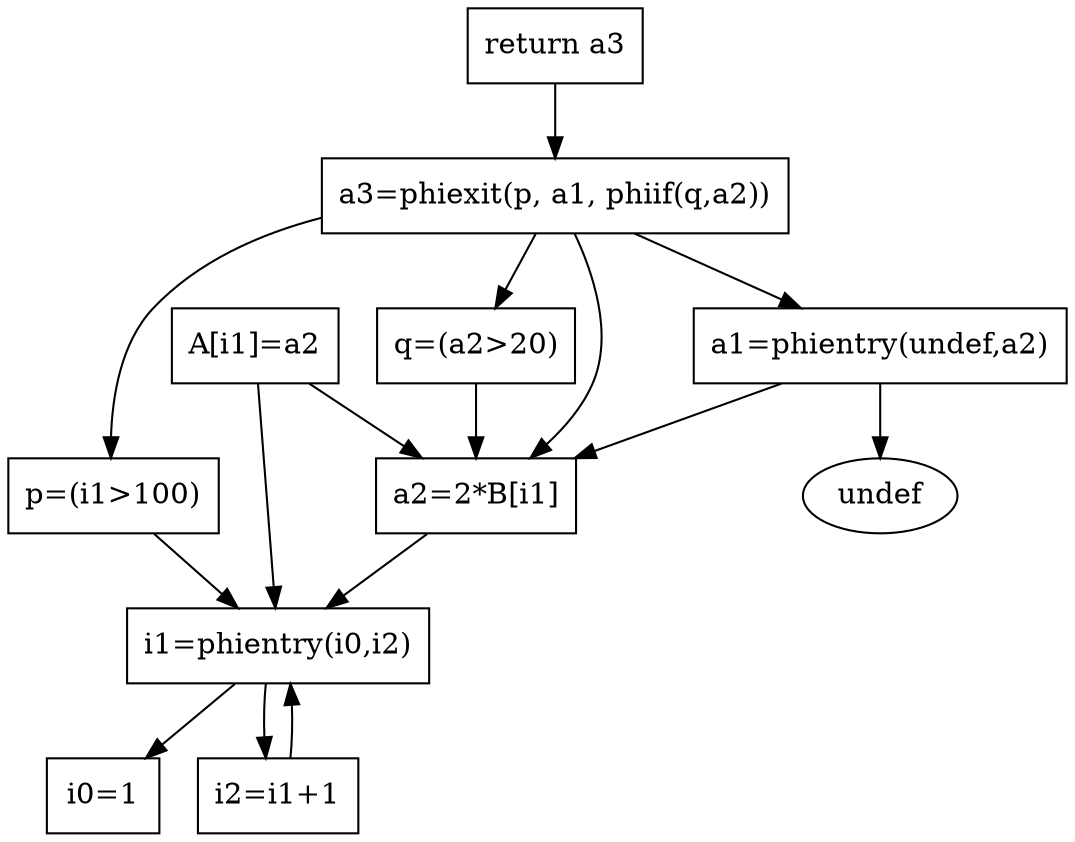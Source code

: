 digraph G {
  i0 [label="i0=1", shape=rectangle];
  a1 [label="a1=phientry(undef,a2)", shape=rectangle];
  i1 [label="i1=phientry(i0,i2)", shape=rectangle];
  p [label="p=(i1>100)", shape=rectangle];
  a2 [label="a2=2*B[i1]", shape=rectangle];  
  A [label="A[i1]=a2", shape=rectangle];  
  i2 [label="i2=i1+1", shape=rectangle];
  q [label="q=(a2>20)", shape=rectangle];
  a3 [label="a3=phiexit(p, a1, phiif(q,a2))", shape=rectangle];
  return [label="return a3", shape=rectangle];

  a1 -> undef;
  a1 -> a2;
  i1 -> i0;
  i1 -> i2;
  p -> i1;
  a2 -> i1;
  A -> i1;
  A -> a2;
  i2 -> i1;
  q -> a2;
  a3 -> p;
  a3 -> a1;
  a3 -> q;
  a3 -> a2;
  return -> a3;
} 